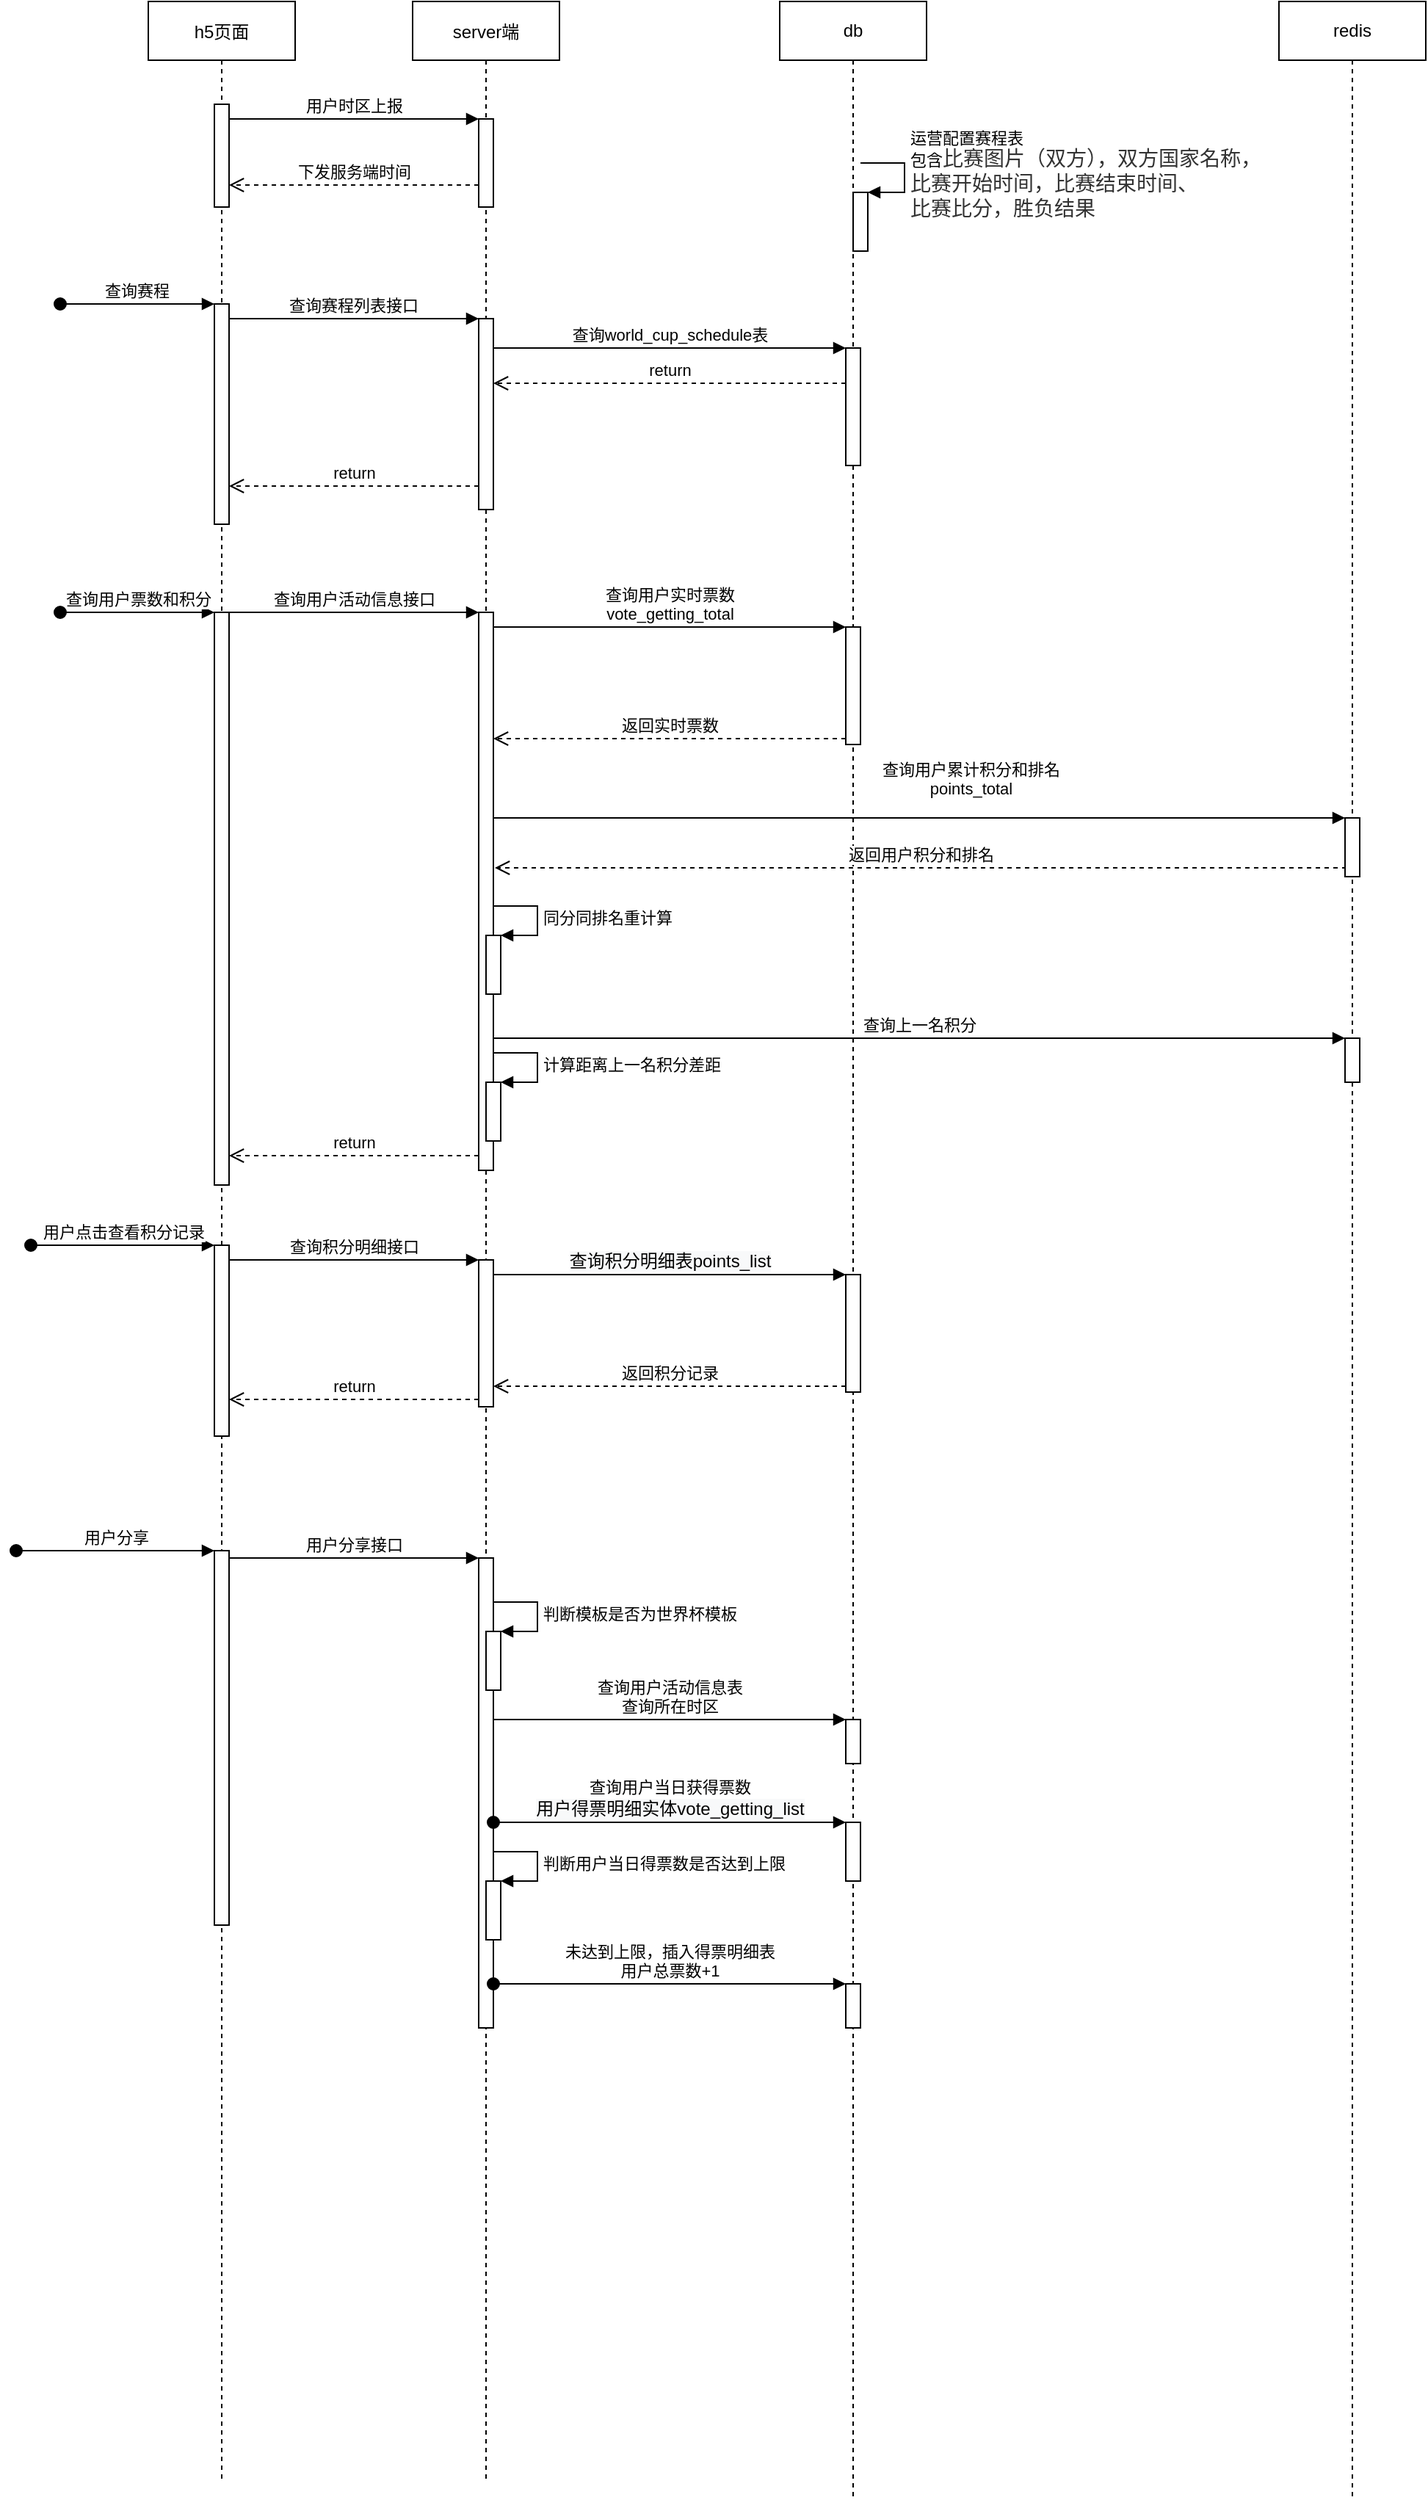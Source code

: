 <mxfile version="20.5.3" type="github">
  <diagram id="kgpKYQtTHZ0yAKxKKP6v" name="Page-1">
    <mxGraphModel dx="2512" dy="762" grid="1" gridSize="10" guides="1" tooltips="1" connect="1" arrows="1" fold="1" page="1" pageScale="1" pageWidth="850" pageHeight="1100" math="0" shadow="0">
      <root>
        <mxCell id="0" />
        <mxCell id="1" parent="0" />
        <mxCell id="3nuBFxr9cyL0pnOWT2aG-1" value="h5页面" style="shape=umlLifeline;perimeter=lifelinePerimeter;container=1;collapsible=0;recursiveResize=0;rounded=0;shadow=0;strokeWidth=1;" parent="1" vertex="1">
          <mxGeometry x="-230" y="80" width="100" height="1690" as="geometry" />
        </mxCell>
        <mxCell id="3nuBFxr9cyL0pnOWT2aG-2" value="" style="points=[];perimeter=orthogonalPerimeter;rounded=0;shadow=0;strokeWidth=1;" parent="3nuBFxr9cyL0pnOWT2aG-1" vertex="1">
          <mxGeometry x="45" y="206" width="10" height="150" as="geometry" />
        </mxCell>
        <mxCell id="3nuBFxr9cyL0pnOWT2aG-3" value="查询赛程" style="verticalAlign=bottom;startArrow=oval;endArrow=block;startSize=8;shadow=0;strokeWidth=1;" parent="3nuBFxr9cyL0pnOWT2aG-1" target="3nuBFxr9cyL0pnOWT2aG-2" edge="1">
          <mxGeometry relative="1" as="geometry">
            <mxPoint x="-60" y="206" as="sourcePoint" />
          </mxGeometry>
        </mxCell>
        <mxCell id="iJaBp2wlKT-MQ3Jx9xqJ-9" value="" style="html=1;points=[];perimeter=orthogonalPerimeter;" vertex="1" parent="3nuBFxr9cyL0pnOWT2aG-1">
          <mxGeometry x="45" y="416" width="10" height="390" as="geometry" />
        </mxCell>
        <mxCell id="iJaBp2wlKT-MQ3Jx9xqJ-10" value="查询用户票数和积分" style="html=1;verticalAlign=bottom;startArrow=oval;endArrow=block;startSize=8;rounded=0;" edge="1" target="iJaBp2wlKT-MQ3Jx9xqJ-9" parent="3nuBFxr9cyL0pnOWT2aG-1">
          <mxGeometry relative="1" as="geometry">
            <mxPoint x="-60" y="416" as="sourcePoint" />
          </mxGeometry>
        </mxCell>
        <mxCell id="iJaBp2wlKT-MQ3Jx9xqJ-28" value="" style="html=1;points=[];perimeter=orthogonalPerimeter;" vertex="1" parent="3nuBFxr9cyL0pnOWT2aG-1">
          <mxGeometry x="45" y="847" width="10" height="130" as="geometry" />
        </mxCell>
        <mxCell id="iJaBp2wlKT-MQ3Jx9xqJ-29" value="用户点击查看积分记录" style="html=1;verticalAlign=bottom;startArrow=oval;endArrow=block;startSize=8;rounded=0;" edge="1" target="iJaBp2wlKT-MQ3Jx9xqJ-28" parent="3nuBFxr9cyL0pnOWT2aG-1">
          <mxGeometry relative="1" as="geometry">
            <mxPoint x="-80" y="847" as="sourcePoint" />
          </mxGeometry>
        </mxCell>
        <mxCell id="iJaBp2wlKT-MQ3Jx9xqJ-54" value="" style="html=1;points=[];perimeter=orthogonalPerimeter;" vertex="1" parent="3nuBFxr9cyL0pnOWT2aG-1">
          <mxGeometry x="45" y="1055" width="10" height="255" as="geometry" />
        </mxCell>
        <mxCell id="iJaBp2wlKT-MQ3Jx9xqJ-55" value="用户分享" style="html=1;verticalAlign=bottom;startArrow=oval;endArrow=block;startSize=8;rounded=0;" edge="1" target="iJaBp2wlKT-MQ3Jx9xqJ-54" parent="3nuBFxr9cyL0pnOWT2aG-1">
          <mxGeometry relative="1" as="geometry">
            <mxPoint x="-90" y="1055" as="sourcePoint" />
          </mxGeometry>
        </mxCell>
        <mxCell id="iJaBp2wlKT-MQ3Jx9xqJ-65" value="" style="html=1;points=[];perimeter=orthogonalPerimeter;" vertex="1" parent="3nuBFxr9cyL0pnOWT2aG-1">
          <mxGeometry x="45" y="70" width="10" height="70" as="geometry" />
        </mxCell>
        <mxCell id="3nuBFxr9cyL0pnOWT2aG-5" value="server端" style="shape=umlLifeline;perimeter=lifelinePerimeter;container=1;collapsible=0;recursiveResize=0;rounded=0;shadow=0;strokeWidth=1;" parent="1" vertex="1">
          <mxGeometry x="-50" y="80" width="100" height="1690" as="geometry" />
        </mxCell>
        <mxCell id="3nuBFxr9cyL0pnOWT2aG-6" value="" style="points=[];perimeter=orthogonalPerimeter;rounded=0;shadow=0;strokeWidth=1;" parent="3nuBFxr9cyL0pnOWT2aG-5" vertex="1">
          <mxGeometry x="45" y="216" width="10" height="130" as="geometry" />
        </mxCell>
        <mxCell id="iJaBp2wlKT-MQ3Jx9xqJ-11" value="" style="html=1;points=[];perimeter=orthogonalPerimeter;" vertex="1" parent="3nuBFxr9cyL0pnOWT2aG-5">
          <mxGeometry x="45" y="416" width="10" height="380" as="geometry" />
        </mxCell>
        <mxCell id="iJaBp2wlKT-MQ3Jx9xqJ-30" value="" style="html=1;points=[];perimeter=orthogonalPerimeter;" vertex="1" parent="3nuBFxr9cyL0pnOWT2aG-5">
          <mxGeometry x="45" y="857" width="10" height="100" as="geometry" />
        </mxCell>
        <mxCell id="iJaBp2wlKT-MQ3Jx9xqJ-41" value="" style="html=1;points=[];perimeter=orthogonalPerimeter;" vertex="1" parent="3nuBFxr9cyL0pnOWT2aG-5">
          <mxGeometry x="50" y="636" width="10" height="40" as="geometry" />
        </mxCell>
        <mxCell id="iJaBp2wlKT-MQ3Jx9xqJ-42" value="同分同排名重计算" style="edgeStyle=orthogonalEdgeStyle;html=1;align=left;spacingLeft=2;endArrow=block;rounded=0;entryX=1;entryY=0;" edge="1" target="iJaBp2wlKT-MQ3Jx9xqJ-41" parent="3nuBFxr9cyL0pnOWT2aG-5">
          <mxGeometry relative="1" as="geometry">
            <mxPoint x="55" y="616" as="sourcePoint" />
            <Array as="points">
              <mxPoint x="85" y="616" />
            </Array>
          </mxGeometry>
        </mxCell>
        <mxCell id="iJaBp2wlKT-MQ3Jx9xqJ-46" value="" style="html=1;points=[];perimeter=orthogonalPerimeter;" vertex="1" parent="3nuBFxr9cyL0pnOWT2aG-5">
          <mxGeometry x="50" y="736" width="10" height="40" as="geometry" />
        </mxCell>
        <mxCell id="iJaBp2wlKT-MQ3Jx9xqJ-47" value="计算距离上一名积分差距" style="edgeStyle=orthogonalEdgeStyle;html=1;align=left;spacingLeft=2;endArrow=block;rounded=0;entryX=1;entryY=0;" edge="1" target="iJaBp2wlKT-MQ3Jx9xqJ-46" parent="3nuBFxr9cyL0pnOWT2aG-5">
          <mxGeometry relative="1" as="geometry">
            <mxPoint x="55" y="716" as="sourcePoint" />
            <Array as="points">
              <mxPoint x="85" y="716" />
            </Array>
          </mxGeometry>
        </mxCell>
        <mxCell id="iJaBp2wlKT-MQ3Jx9xqJ-56" value="" style="html=1;points=[];perimeter=orthogonalPerimeter;" vertex="1" parent="3nuBFxr9cyL0pnOWT2aG-5">
          <mxGeometry x="45" y="1060" width="10" height="320" as="geometry" />
        </mxCell>
        <mxCell id="iJaBp2wlKT-MQ3Jx9xqJ-59" value="" style="html=1;points=[];perimeter=orthogonalPerimeter;" vertex="1" parent="3nuBFxr9cyL0pnOWT2aG-5">
          <mxGeometry x="50" y="1110" width="10" height="40" as="geometry" />
        </mxCell>
        <mxCell id="iJaBp2wlKT-MQ3Jx9xqJ-60" value="判断模板是否为世界杯模板" style="edgeStyle=orthogonalEdgeStyle;html=1;align=left;spacingLeft=2;endArrow=block;rounded=0;entryX=1;entryY=0;" edge="1" target="iJaBp2wlKT-MQ3Jx9xqJ-59" parent="3nuBFxr9cyL0pnOWT2aG-5">
          <mxGeometry relative="1" as="geometry">
            <mxPoint x="55" y="1090" as="sourcePoint" />
            <Array as="points">
              <mxPoint x="85" y="1090" />
            </Array>
          </mxGeometry>
        </mxCell>
        <mxCell id="iJaBp2wlKT-MQ3Jx9xqJ-67" value="" style="html=1;points=[];perimeter=orthogonalPerimeter;" vertex="1" parent="3nuBFxr9cyL0pnOWT2aG-5">
          <mxGeometry x="45" y="80" width="10" height="60" as="geometry" />
        </mxCell>
        <mxCell id="iJaBp2wlKT-MQ3Jx9xqJ-76" value="" style="html=1;points=[];perimeter=orthogonalPerimeter;" vertex="1" parent="3nuBFxr9cyL0pnOWT2aG-5">
          <mxGeometry x="50" y="1280" width="10" height="40" as="geometry" />
        </mxCell>
        <mxCell id="iJaBp2wlKT-MQ3Jx9xqJ-77" value="判断用户当日得票数是否达到上限" style="edgeStyle=orthogonalEdgeStyle;html=1;align=left;spacingLeft=2;endArrow=block;rounded=0;entryX=1;entryY=0;" edge="1" target="iJaBp2wlKT-MQ3Jx9xqJ-76" parent="3nuBFxr9cyL0pnOWT2aG-5">
          <mxGeometry relative="1" as="geometry">
            <mxPoint x="55" y="1260" as="sourcePoint" />
            <Array as="points">
              <mxPoint x="85" y="1260" />
            </Array>
          </mxGeometry>
        </mxCell>
        <mxCell id="3nuBFxr9cyL0pnOWT2aG-8" value="查询赛程列表接口" style="verticalAlign=bottom;endArrow=block;entryX=0;entryY=0;shadow=0;strokeWidth=1;" parent="1" source="3nuBFxr9cyL0pnOWT2aG-2" target="3nuBFxr9cyL0pnOWT2aG-6" edge="1">
          <mxGeometry relative="1" as="geometry">
            <mxPoint x="-75" y="296" as="sourcePoint" />
          </mxGeometry>
        </mxCell>
        <mxCell id="iJaBp2wlKT-MQ3Jx9xqJ-1" value="db" style="shape=umlLifeline;perimeter=lifelinePerimeter;whiteSpace=wrap;html=1;container=1;collapsible=0;recursiveResize=0;outlineConnect=0;" vertex="1" parent="1">
          <mxGeometry x="200" y="80" width="100" height="1700" as="geometry" />
        </mxCell>
        <mxCell id="iJaBp2wlKT-MQ3Jx9xqJ-2" value="" style="html=1;points=[];perimeter=orthogonalPerimeter;" vertex="1" parent="iJaBp2wlKT-MQ3Jx9xqJ-1">
          <mxGeometry x="45" y="236" width="10" height="80" as="geometry" />
        </mxCell>
        <mxCell id="iJaBp2wlKT-MQ3Jx9xqJ-14" value="" style="html=1;points=[];perimeter=orthogonalPerimeter;" vertex="1" parent="iJaBp2wlKT-MQ3Jx9xqJ-1">
          <mxGeometry x="45" y="426" width="10" height="80" as="geometry" />
        </mxCell>
        <mxCell id="iJaBp2wlKT-MQ3Jx9xqJ-35" value="" style="html=1;points=[];perimeter=orthogonalPerimeter;" vertex="1" parent="iJaBp2wlKT-MQ3Jx9xqJ-1">
          <mxGeometry x="45" y="867" width="10" height="80" as="geometry" />
        </mxCell>
        <mxCell id="iJaBp2wlKT-MQ3Jx9xqJ-52" value="" style="html=1;points=[];perimeter=orthogonalPerimeter;" vertex="1" parent="iJaBp2wlKT-MQ3Jx9xqJ-1">
          <mxGeometry x="50" y="130" width="10" height="40" as="geometry" />
        </mxCell>
        <mxCell id="iJaBp2wlKT-MQ3Jx9xqJ-53" value="运营配置赛程表&lt;br&gt;包含&lt;span style=&quot;color: rgb(51, 51, 51); font-family: PingFangSC-Regular, &amp;quot;PingFang SC&amp;quot;; font-size: 14px;&quot;&gt;比赛图片（双方），双方国家名称，&lt;br&gt;比赛开始时间，比赛结束时间、&lt;br&gt;比赛比分，胜负结果&lt;/span&gt;" style="edgeStyle=orthogonalEdgeStyle;html=1;align=left;spacingLeft=2;endArrow=block;rounded=0;entryX=1;entryY=0;" edge="1" target="iJaBp2wlKT-MQ3Jx9xqJ-52" parent="iJaBp2wlKT-MQ3Jx9xqJ-1">
          <mxGeometry relative="1" as="geometry">
            <mxPoint x="55" y="110" as="sourcePoint" />
            <Array as="points">
              <mxPoint x="85" y="110" />
            </Array>
          </mxGeometry>
        </mxCell>
        <mxCell id="iJaBp2wlKT-MQ3Jx9xqJ-71" value="" style="html=1;points=[];perimeter=orthogonalPerimeter;" vertex="1" parent="iJaBp2wlKT-MQ3Jx9xqJ-1">
          <mxGeometry x="45" y="1170" width="10" height="30" as="geometry" />
        </mxCell>
        <mxCell id="iJaBp2wlKT-MQ3Jx9xqJ-74" value="" style="html=1;points=[];perimeter=orthogonalPerimeter;" vertex="1" parent="iJaBp2wlKT-MQ3Jx9xqJ-1">
          <mxGeometry x="45" y="1240" width="10" height="40" as="geometry" />
        </mxCell>
        <mxCell id="iJaBp2wlKT-MQ3Jx9xqJ-78" value="" style="html=1;points=[];perimeter=orthogonalPerimeter;" vertex="1" parent="iJaBp2wlKT-MQ3Jx9xqJ-1">
          <mxGeometry x="45" y="1350" width="10" height="30" as="geometry" />
        </mxCell>
        <mxCell id="iJaBp2wlKT-MQ3Jx9xqJ-3" value="查询world_cup_schedule表" style="html=1;verticalAlign=bottom;endArrow=block;entryX=0;entryY=0;rounded=0;" edge="1" target="iJaBp2wlKT-MQ3Jx9xqJ-2" parent="1" source="3nuBFxr9cyL0pnOWT2aG-6">
          <mxGeometry relative="1" as="geometry">
            <mxPoint x="175" y="316" as="sourcePoint" />
          </mxGeometry>
        </mxCell>
        <mxCell id="iJaBp2wlKT-MQ3Jx9xqJ-4" value="return" style="html=1;verticalAlign=bottom;endArrow=open;dashed=1;endSize=8;exitX=0;exitY=0.95;rounded=0;" edge="1" parent="1">
          <mxGeometry relative="1" as="geometry">
            <mxPoint x="5" y="340" as="targetPoint" />
            <mxPoint x="245" y="340" as="sourcePoint" />
          </mxGeometry>
        </mxCell>
        <mxCell id="iJaBp2wlKT-MQ3Jx9xqJ-5" value="return" style="html=1;verticalAlign=bottom;endArrow=open;dashed=1;endSize=8;rounded=0;" edge="1" parent="1">
          <mxGeometry relative="1" as="geometry">
            <mxPoint x="-5" y="410" as="sourcePoint" />
            <mxPoint x="-175" y="410" as="targetPoint" />
          </mxGeometry>
        </mxCell>
        <mxCell id="iJaBp2wlKT-MQ3Jx9xqJ-12" value="查询用户活动信息接口" style="html=1;verticalAlign=bottom;endArrow=block;entryX=0;entryY=0;rounded=0;" edge="1" target="iJaBp2wlKT-MQ3Jx9xqJ-11" parent="1" source="iJaBp2wlKT-MQ3Jx9xqJ-9">
          <mxGeometry relative="1" as="geometry">
            <mxPoint x="-75" y="486" as="sourcePoint" />
          </mxGeometry>
        </mxCell>
        <mxCell id="iJaBp2wlKT-MQ3Jx9xqJ-15" value="查询用户实时票数&lt;br&gt;vote_getting_total" style="html=1;verticalAlign=bottom;endArrow=block;entryX=0;entryY=0;rounded=0;" edge="1" target="iJaBp2wlKT-MQ3Jx9xqJ-14" parent="1" source="iJaBp2wlKT-MQ3Jx9xqJ-11">
          <mxGeometry relative="1" as="geometry">
            <mxPoint x="175" y="506" as="sourcePoint" />
          </mxGeometry>
        </mxCell>
        <mxCell id="iJaBp2wlKT-MQ3Jx9xqJ-16" value="返回实时票数" style="html=1;verticalAlign=bottom;endArrow=open;dashed=1;endSize=8;exitX=0;exitY=0.95;rounded=0;" edge="1" source="iJaBp2wlKT-MQ3Jx9xqJ-14" parent="1" target="iJaBp2wlKT-MQ3Jx9xqJ-11">
          <mxGeometry relative="1" as="geometry">
            <mxPoint x="175" y="582" as="targetPoint" />
          </mxGeometry>
        </mxCell>
        <mxCell id="iJaBp2wlKT-MQ3Jx9xqJ-24" value="查询用户累计积分和排名&lt;br&gt;points_total" style="html=1;verticalAlign=bottom;endArrow=block;entryX=0;entryY=0;rounded=0;" edge="1" target="iJaBp2wlKT-MQ3Jx9xqJ-23" parent="1" source="iJaBp2wlKT-MQ3Jx9xqJ-11">
          <mxGeometry x="0.121" y="11" relative="1" as="geometry">
            <mxPoint x="175" y="646" as="sourcePoint" />
            <mxPoint as="offset" />
          </mxGeometry>
        </mxCell>
        <mxCell id="iJaBp2wlKT-MQ3Jx9xqJ-25" value="返回用户积分和排名" style="html=1;verticalAlign=bottom;endArrow=open;dashed=1;endSize=8;rounded=0;" edge="1" parent="1">
          <mxGeometry relative="1" as="geometry">
            <mxPoint x="6" y="670" as="targetPoint" />
            <mxPoint x="586" y="670" as="sourcePoint" />
          </mxGeometry>
        </mxCell>
        <mxCell id="iJaBp2wlKT-MQ3Jx9xqJ-26" value="redis" style="shape=umlLifeline;perimeter=lifelinePerimeter;whiteSpace=wrap;html=1;container=1;collapsible=0;recursiveResize=0;outlineConnect=0;" vertex="1" parent="1">
          <mxGeometry x="540" y="80" width="100" height="1700" as="geometry" />
        </mxCell>
        <mxCell id="iJaBp2wlKT-MQ3Jx9xqJ-23" value="" style="html=1;points=[];perimeter=orthogonalPerimeter;" vertex="1" parent="iJaBp2wlKT-MQ3Jx9xqJ-26">
          <mxGeometry x="45" y="556" width="10" height="40" as="geometry" />
        </mxCell>
        <mxCell id="iJaBp2wlKT-MQ3Jx9xqJ-43" value="" style="html=1;points=[];perimeter=orthogonalPerimeter;" vertex="1" parent="iJaBp2wlKT-MQ3Jx9xqJ-26">
          <mxGeometry x="45" y="706" width="10" height="30" as="geometry" />
        </mxCell>
        <mxCell id="iJaBp2wlKT-MQ3Jx9xqJ-31" value="查询积分明细接口" style="html=1;verticalAlign=bottom;endArrow=block;entryX=0;entryY=0;rounded=0;" edge="1" target="iJaBp2wlKT-MQ3Jx9xqJ-30" parent="1" source="iJaBp2wlKT-MQ3Jx9xqJ-28">
          <mxGeometry relative="1" as="geometry">
            <mxPoint x="-75" y="927" as="sourcePoint" />
          </mxGeometry>
        </mxCell>
        <mxCell id="iJaBp2wlKT-MQ3Jx9xqJ-32" value="return" style="html=1;verticalAlign=bottom;endArrow=open;dashed=1;endSize=8;exitX=0;exitY=0.95;rounded=0;" edge="1" source="iJaBp2wlKT-MQ3Jx9xqJ-30" parent="1" target="iJaBp2wlKT-MQ3Jx9xqJ-28">
          <mxGeometry relative="1" as="geometry">
            <mxPoint x="-75" y="1003" as="targetPoint" />
          </mxGeometry>
        </mxCell>
        <mxCell id="iJaBp2wlKT-MQ3Jx9xqJ-36" value="&lt;span style=&quot;font-size: 12px; background-color: rgb(248, 249, 250);&quot;&gt;查询积分明细表points_list&lt;/span&gt;" style="html=1;verticalAlign=bottom;endArrow=block;entryX=0;entryY=0;rounded=0;" edge="1" target="iJaBp2wlKT-MQ3Jx9xqJ-35" parent="1" source="iJaBp2wlKT-MQ3Jx9xqJ-30">
          <mxGeometry relative="1" as="geometry">
            <mxPoint x="175" y="937" as="sourcePoint" />
          </mxGeometry>
        </mxCell>
        <mxCell id="iJaBp2wlKT-MQ3Jx9xqJ-37" value="返回积分记录" style="html=1;verticalAlign=bottom;endArrow=open;dashed=1;endSize=8;exitX=0;exitY=0.95;rounded=0;" edge="1" source="iJaBp2wlKT-MQ3Jx9xqJ-35" parent="1" target="iJaBp2wlKT-MQ3Jx9xqJ-30">
          <mxGeometry relative="1" as="geometry">
            <mxPoint x="175" y="1013" as="targetPoint" />
          </mxGeometry>
        </mxCell>
        <mxCell id="iJaBp2wlKT-MQ3Jx9xqJ-44" value="查询上一名积分" style="html=1;verticalAlign=bottom;endArrow=block;entryX=0;entryY=0;rounded=0;" edge="1" target="iJaBp2wlKT-MQ3Jx9xqJ-43" parent="1" source="iJaBp2wlKT-MQ3Jx9xqJ-11">
          <mxGeometry relative="1" as="geometry">
            <mxPoint x="365" y="736" as="sourcePoint" />
          </mxGeometry>
        </mxCell>
        <mxCell id="iJaBp2wlKT-MQ3Jx9xqJ-27" value="return" style="html=1;verticalAlign=bottom;endArrow=open;dashed=1;endSize=8;rounded=0;" edge="1" parent="1">
          <mxGeometry relative="1" as="geometry">
            <mxPoint x="-5" y="866" as="sourcePoint" />
            <mxPoint x="-175" y="866" as="targetPoint" />
            <Array as="points">
              <mxPoint x="-80" y="866" />
            </Array>
          </mxGeometry>
        </mxCell>
        <mxCell id="iJaBp2wlKT-MQ3Jx9xqJ-57" value="用户分享接口" style="html=1;verticalAlign=bottom;endArrow=block;entryX=0;entryY=0;rounded=0;" edge="1" target="iJaBp2wlKT-MQ3Jx9xqJ-56" parent="1" source="iJaBp2wlKT-MQ3Jx9xqJ-54">
          <mxGeometry relative="1" as="geometry">
            <mxPoint x="-75" y="1140" as="sourcePoint" />
          </mxGeometry>
        </mxCell>
        <mxCell id="iJaBp2wlKT-MQ3Jx9xqJ-68" value="用户时区上报" style="html=1;verticalAlign=bottom;endArrow=block;entryX=0;entryY=0;rounded=0;" edge="1" target="iJaBp2wlKT-MQ3Jx9xqJ-67" parent="1" source="iJaBp2wlKT-MQ3Jx9xqJ-65">
          <mxGeometry relative="1" as="geometry">
            <mxPoint x="-75" y="160" as="sourcePoint" />
          </mxGeometry>
        </mxCell>
        <mxCell id="iJaBp2wlKT-MQ3Jx9xqJ-70" value="下发服务端时间" style="html=1;verticalAlign=bottom;endArrow=open;dashed=1;endSize=8;rounded=0;" edge="1" parent="1">
          <mxGeometry relative="1" as="geometry">
            <mxPoint x="-5" y="205" as="sourcePoint" />
            <mxPoint x="-175" y="205" as="targetPoint" />
          </mxGeometry>
        </mxCell>
        <mxCell id="iJaBp2wlKT-MQ3Jx9xqJ-72" value="查询用户活动信息表&lt;br&gt;查询所在时区" style="html=1;verticalAlign=bottom;endArrow=block;entryX=0;entryY=0;rounded=0;" edge="1" target="iJaBp2wlKT-MQ3Jx9xqJ-71" parent="1" source="iJaBp2wlKT-MQ3Jx9xqJ-56">
          <mxGeometry relative="1" as="geometry">
            <mxPoint x="175" y="1250" as="sourcePoint" />
          </mxGeometry>
        </mxCell>
        <mxCell id="iJaBp2wlKT-MQ3Jx9xqJ-75" value="查询用户当日获得票数&lt;br&gt;&lt;span style=&quot;font-size: 12px; background-color: rgb(248, 249, 250);&quot;&gt;用户得票明细实体vote_getting_list&lt;/span&gt;" style="html=1;verticalAlign=bottom;startArrow=oval;endArrow=block;startSize=8;rounded=0;" edge="1" target="iJaBp2wlKT-MQ3Jx9xqJ-74" parent="1" source="iJaBp2wlKT-MQ3Jx9xqJ-56">
          <mxGeometry relative="1" as="geometry">
            <mxPoint x="185" y="1320" as="sourcePoint" />
          </mxGeometry>
        </mxCell>
        <mxCell id="iJaBp2wlKT-MQ3Jx9xqJ-79" value="未达到上限，插入得票明细表&lt;br&gt;用户总票数+1" style="html=1;verticalAlign=bottom;startArrow=oval;endArrow=block;startSize=8;rounded=0;" edge="1" target="iJaBp2wlKT-MQ3Jx9xqJ-78" parent="1" source="iJaBp2wlKT-MQ3Jx9xqJ-56">
          <mxGeometry relative="1" as="geometry">
            <mxPoint x="185" y="1430" as="sourcePoint" />
          </mxGeometry>
        </mxCell>
      </root>
    </mxGraphModel>
  </diagram>
</mxfile>
